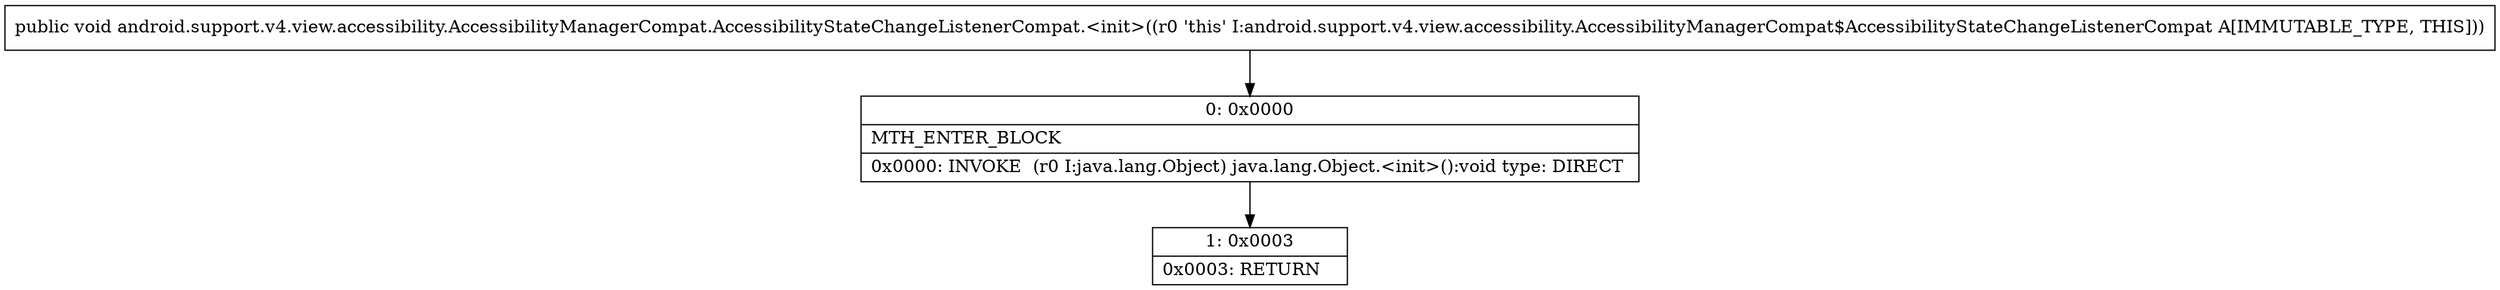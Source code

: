 digraph "CFG forandroid.support.v4.view.accessibility.AccessibilityManagerCompat.AccessibilityStateChangeListenerCompat.\<init\>()V" {
Node_0 [shape=record,label="{0\:\ 0x0000|MTH_ENTER_BLOCK\l|0x0000: INVOKE  (r0 I:java.lang.Object) java.lang.Object.\<init\>():void type: DIRECT \l}"];
Node_1 [shape=record,label="{1\:\ 0x0003|0x0003: RETURN   \l}"];
MethodNode[shape=record,label="{public void android.support.v4.view.accessibility.AccessibilityManagerCompat.AccessibilityStateChangeListenerCompat.\<init\>((r0 'this' I:android.support.v4.view.accessibility.AccessibilityManagerCompat$AccessibilityStateChangeListenerCompat A[IMMUTABLE_TYPE, THIS])) }"];
MethodNode -> Node_0;
Node_0 -> Node_1;
}

